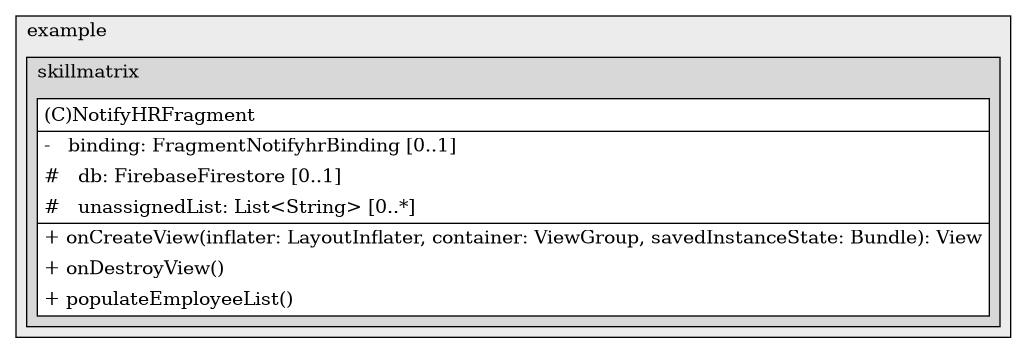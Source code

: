 @startuml

/' diagram meta data start
config=StructureConfiguration;
{
  "projectClassification": {
    "searchMode": "OpenProject", // OpenProject, AllProjects
    "includedProjects": "",
    "pathEndKeywords": "*.impl",
    "isClientPath": "",
    "isClientName": "",
    "isTestPath": "",
    "isTestName": "",
    "isMappingPath": "",
    "isMappingName": "",
    "isDataAccessPath": "",
    "isDataAccessName": "",
    "isDataStructurePath": "",
    "isDataStructureName": "",
    "isInterfaceStructuresPath": "",
    "isInterfaceStructuresName": "",
    "isEntryPointPath": "",
    "isEntryPointName": "",
    "treatFinalFieldsAsMandatory": false
  },
  "graphRestriction": {
    "classPackageExcludeFilter": "",
    "classPackageIncludeFilter": "",
    "classNameExcludeFilter": "",
    "classNameIncludeFilter": "",
    "methodNameExcludeFilter": "",
    "methodNameIncludeFilter": "",
    "removeByInheritance": "", // inheritance/annotation based filtering is done in a second step
    "removeByAnnotation": "",
    "removeByClassPackage": "", // cleanup the graph after inheritance/annotation based filtering is done
    "removeByClassName": "",
    "cutMappings": false,
    "cutEnum": true,
    "cutTests": true,
    "cutClient": true,
    "cutDataAccess": true,
    "cutInterfaceStructures": true,
    "cutDataStructures": true,
    "cutGetterAndSetter": true,
    "cutConstructors": true
  },
  "graphTraversal": {
    "forwardDepth": 3,
    "backwardDepth": 3,
    "classPackageExcludeFilter": "",
    "classPackageIncludeFilter": "",
    "classNameExcludeFilter": "",
    "classNameIncludeFilter": "",
    "methodNameExcludeFilter": "",
    "methodNameIncludeFilter": "",
    "hideMappings": false,
    "hideDataStructures": false,
    "hidePrivateMethods": true,
    "hideInterfaceCalls": true, // indirection: implementation -> interface (is hidden) -> implementation
    "onlyShowApplicationEntryPoints": false, // root node is included
    "useMethodCallsForStructureDiagram": "ForwardOnly" // ForwardOnly, BothDirections, No
  },
  "details": {
    "aggregation": "GroupByClass", // ByClass, GroupByClass, None
    "showClassGenericTypes": true,
    "showMethods": true,
    "showMethodParameterNames": true,
    "showMethodParameterTypes": true,
    "showMethodReturnType": true,
    "showPackageLevels": 2,
    "showDetailedClassStructure": true
  },
  "rootClass": "com.example.skillmatrix.ui.notifyHR.NotifyHRFragment",
  "extensionCallbackMethod": "" // qualified.class.name#methodName - signature: public static String method(String)
}
diagram meta data end '/



digraph g {
    rankdir="TB"
    splines=polyline
    

'nodes 
subgraph cluster_1322970774 { 
   	label=example
	labeljust=l
	fillcolor="#ececec"
	style=filled
   
   subgraph cluster_1435657522 { 
   	label=skillmatrix
	labeljust=l
	fillcolor="#d8d8d8"
	style=filled
   
   NotifyHRFragment633356448[
	label=<<TABLE BORDER="1" CELLBORDER="0" CELLPADDING="4" CELLSPACING="0">
<TR><TD ALIGN="LEFT" >(C)NotifyHRFragment</TD></TR>
<HR/>
<TR><TD ALIGN="LEFT" >-   binding: FragmentNotifyhrBinding [0..1]</TD></TR>
<TR><TD ALIGN="LEFT" >#   db: FirebaseFirestore [0..1]</TD></TR>
<TR><TD ALIGN="LEFT" >#   unassignedList: List&lt;String&gt; [0..*]</TD></TR>
<HR/>
<TR><TD ALIGN="LEFT" >+ onCreateView(inflater: LayoutInflater, container: ViewGroup, savedInstanceState: Bundle): View</TD></TR>
<TR><TD ALIGN="LEFT" >+ onDestroyView()</TD></TR>
<TR><TD ALIGN="LEFT" >+ populateEmployeeList()</TD></TR>
</TABLE>>
	style=filled
	margin=0
	shape=plaintext
	fillcolor="#FFFFFF"
];
} 
} 

'edges    

    
}
@enduml